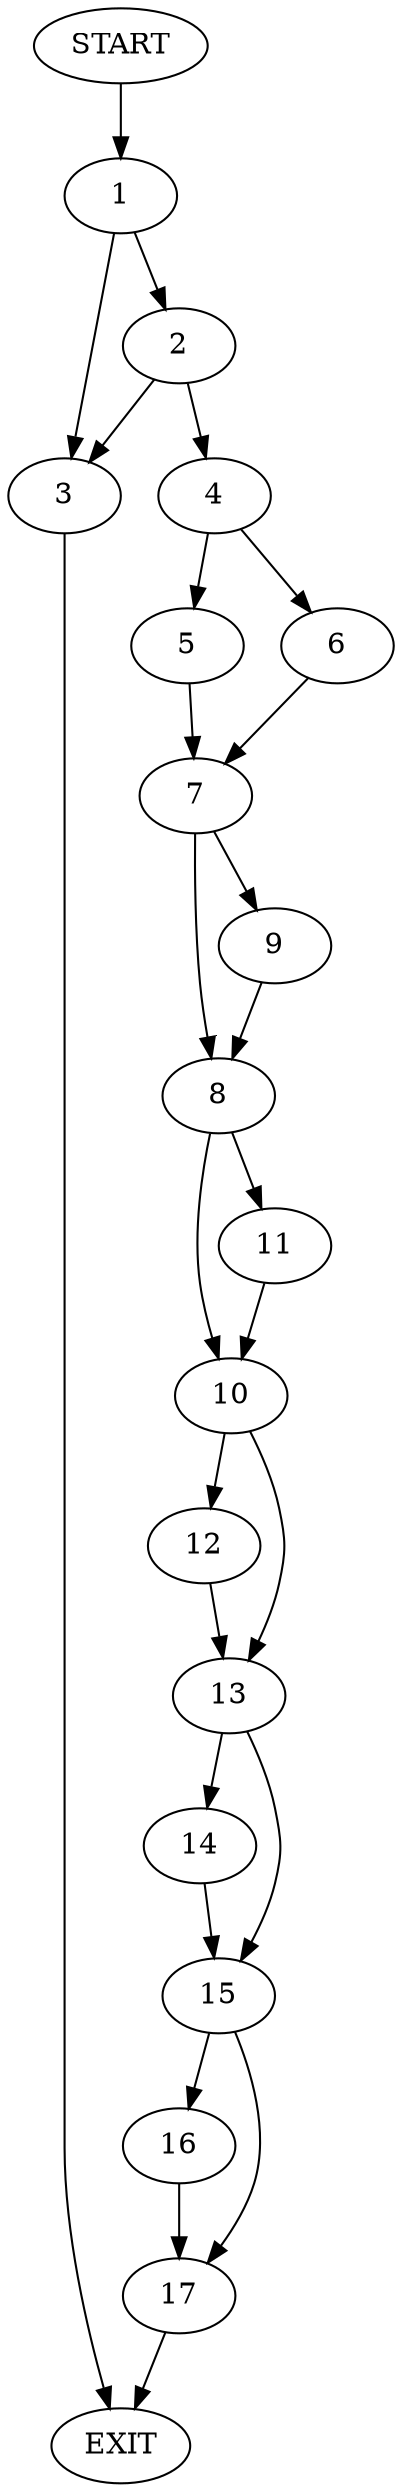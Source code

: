 digraph {
0 [label="START"]
18 [label="EXIT"]
0 -> 1
1 -> 2
1 -> 3
2 -> 3
2 -> 4
3 -> 18
4 -> 5
4 -> 6
6 -> 7
5 -> 7
7 -> 8
7 -> 9
8 -> 10
8 -> 11
9 -> 8
11 -> 10
10 -> 12
10 -> 13
12 -> 13
13 -> 14
13 -> 15
15 -> 16
15 -> 17
14 -> 15
16 -> 17
17 -> 18
}

